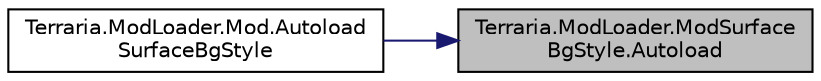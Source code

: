 digraph "Terraria.ModLoader.ModSurfaceBgStyle.Autoload"
{
 // LATEX_PDF_SIZE
  edge [fontname="Helvetica",fontsize="10",labelfontname="Helvetica",labelfontsize="10"];
  node [fontname="Helvetica",fontsize="10",shape=record];
  rankdir="RL";
  Node1 [label="Terraria.ModLoader.ModSurface\lBgStyle.Autoload",height=0.2,width=0.4,color="black", fillcolor="grey75", style="filled", fontcolor="black",tooltip="Allows you to automatically add a ModSurfaceBgStyle instead of using Mod.AddSurfaceBgStyle...."];
  Node1 -> Node2 [dir="back",color="midnightblue",fontsize="10",style="solid",fontname="Helvetica"];
  Node2 [label="Terraria.ModLoader.Mod.Autoload\lSurfaceBgStyle",height=0.2,width=0.4,color="black", fillcolor="white", style="filled",URL="$class_terraria_1_1_mod_loader_1_1_mod.html#a6026f47db8932c4ecec5c396a53dcb8c",tooltip=" "];
}
